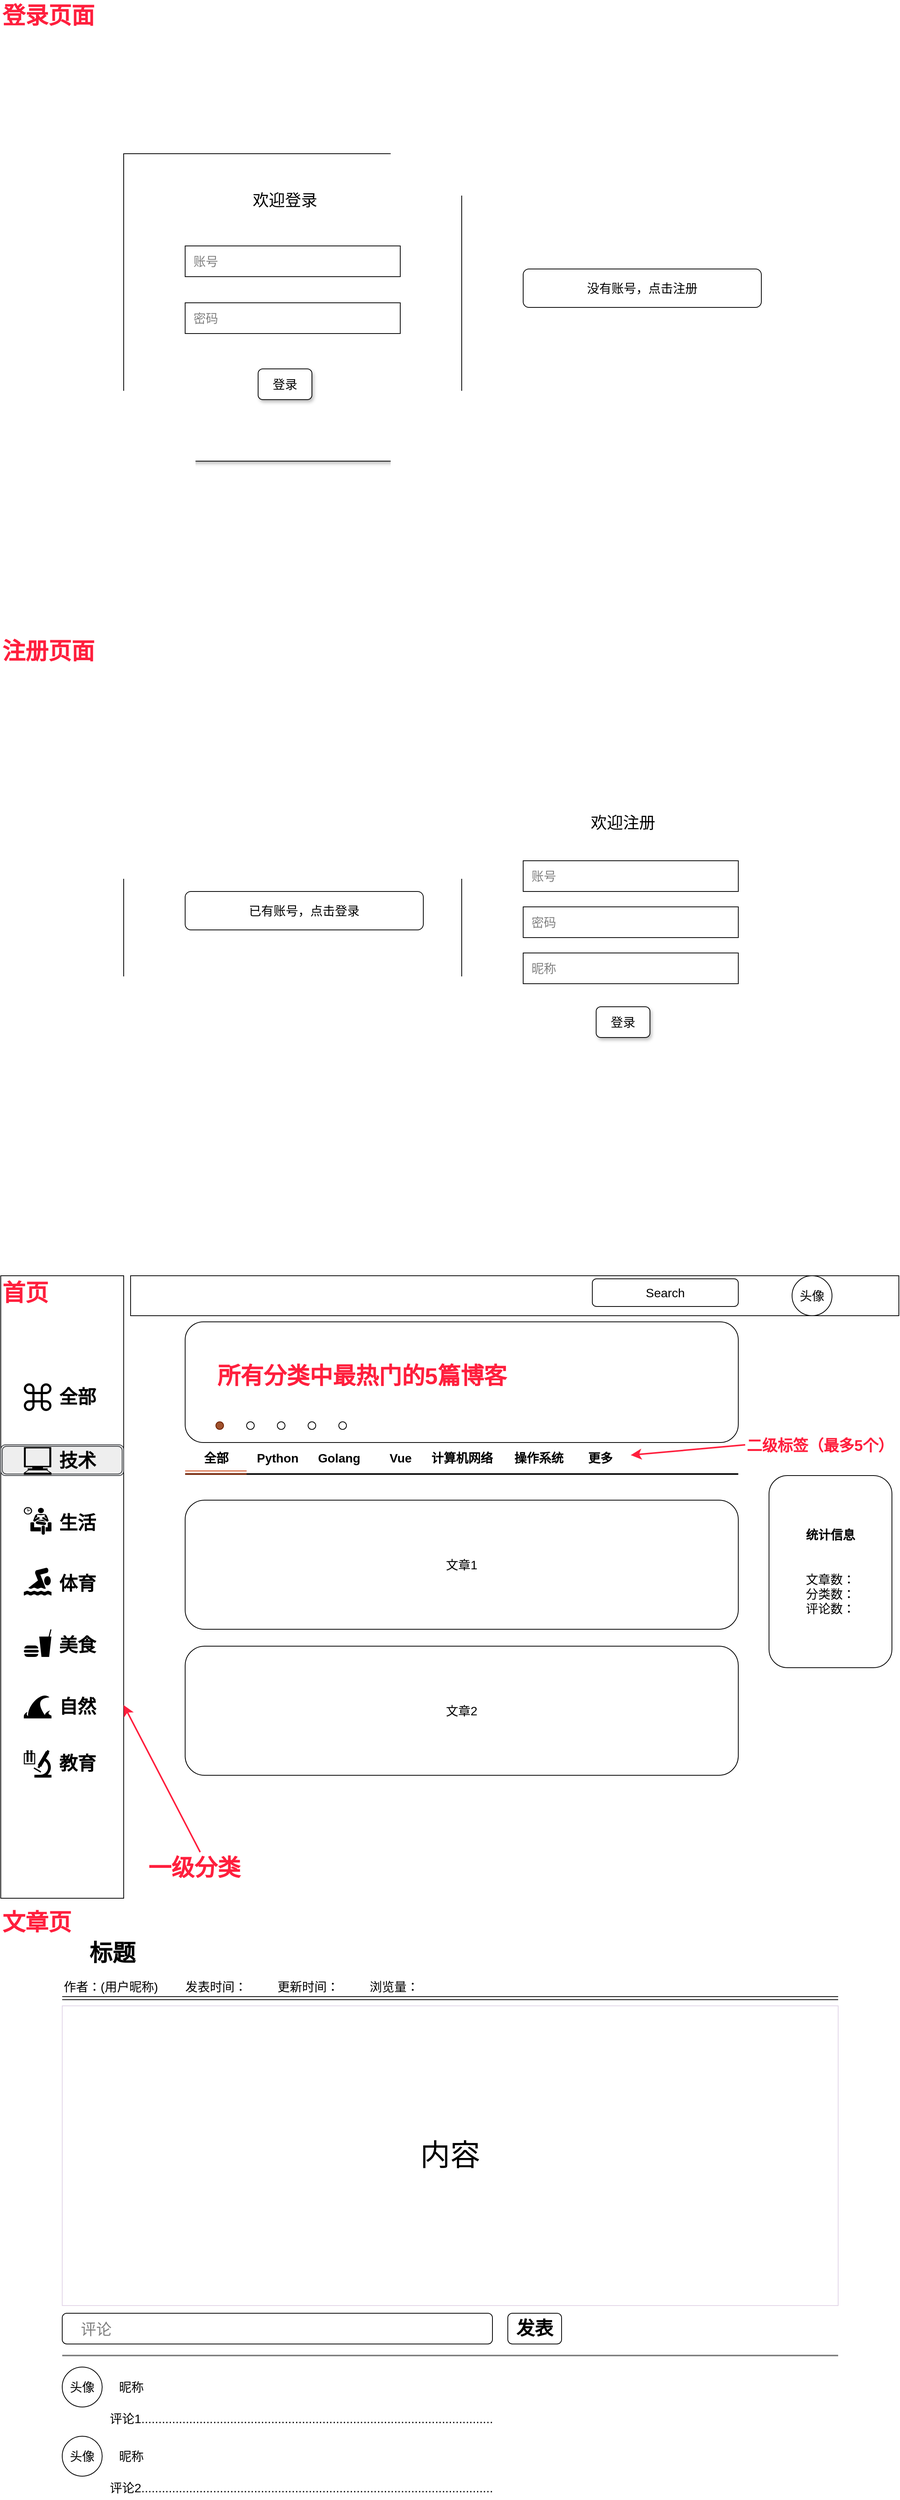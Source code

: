 <mxfile version="21.2.8" type="device">
  <diagram name="第 1 页" id="P-Jv5V4Se5ecnrncMngY">
    <mxGraphModel dx="2960" dy="1731" grid="1" gridSize="10" guides="1" tooltips="1" connect="1" arrows="1" fold="1" page="1" pageScale="1" pageWidth="1169" pageHeight="827" math="0" shadow="0">
      <root>
        <mxCell id="0" />
        <mxCell id="1" parent="0" />
        <mxCell id="DllQNKafJHR4UCHt1TtW-27" value="" style="rounded=0;whiteSpace=wrap;html=1;fontSize=16;" parent="1" vertex="1">
          <mxGeometry y="1660" width="160" height="810" as="geometry" />
        </mxCell>
        <mxCell id="DllQNKafJHR4UCHt1TtW-2" value="" style="rounded=0;whiteSpace=wrap;html=1;fontSize=16;shadow=1;" parent="1" vertex="1">
          <mxGeometry x="160" y="200" width="440" height="400" as="geometry" />
        </mxCell>
        <mxCell id="DllQNKafJHR4UCHt1TtW-3" value="" style="rounded=0;whiteSpace=wrap;html=1;fontSize=16;glass=0;shadow=1;" parent="1" vertex="1">
          <mxGeometry x="600" y="200" width="440" height="400" as="geometry" />
        </mxCell>
        <mxCell id="DllQNKafJHR4UCHt1TtW-4" value="&lt;font color=&quot;#ff1f3d&quot; style=&quot;font-size: 30px;&quot;&gt;&lt;b&gt;登录页面&lt;/b&gt;&lt;/font&gt;" style="text;html=1;strokeColor=none;fillColor=none;align=left;verticalAlign=middle;whiteSpace=wrap;rounded=0;fontSize=16;" parent="1" vertex="1">
          <mxGeometry width="160" height="40" as="geometry" />
        </mxCell>
        <mxCell id="DllQNKafJHR4UCHt1TtW-5" value="&lt;font style=&quot;font-size: 21px;&quot;&gt;欢迎登录&lt;/font&gt;" style="text;html=1;strokeColor=none;fillColor=none;align=center;verticalAlign=middle;whiteSpace=wrap;rounded=0;fontSize=16;" parent="1" vertex="1">
          <mxGeometry x="320" y="240" width="100" height="40" as="geometry" />
        </mxCell>
        <mxCell id="DllQNKafJHR4UCHt1TtW-6" value="&lt;font color=&quot;#808080&quot;&gt;&amp;nbsp; 账号&lt;/font&gt;" style="rounded=0;whiteSpace=wrap;html=1;fontSize=16;align=left;" parent="1" vertex="1">
          <mxGeometry x="240" y="320" width="280" height="40" as="geometry" />
        </mxCell>
        <mxCell id="DllQNKafJHR4UCHt1TtW-7" value="&lt;font color=&quot;#808080&quot;&gt;&amp;nbsp; 密码&lt;/font&gt;" style="rounded=0;whiteSpace=wrap;html=1;fontSize=16;align=left;" parent="1" vertex="1">
          <mxGeometry x="240" y="394" width="280" height="40" as="geometry" />
        </mxCell>
        <mxCell id="DllQNKafJHR4UCHt1TtW-9" value="登录" style="rounded=1;whiteSpace=wrap;html=1;fontSize=16;glass=0;shadow=1;" parent="1" vertex="1">
          <mxGeometry x="335" y="480" width="70" height="40" as="geometry" />
        </mxCell>
        <mxCell id="DllQNKafJHR4UCHt1TtW-10" value="没有账号，点击注册" style="rounded=1;whiteSpace=wrap;html=1;fontSize=16;" parent="1" vertex="1">
          <mxGeometry x="680" y="350" width="310" height="50" as="geometry" />
        </mxCell>
        <mxCell id="DllQNKafJHR4UCHt1TtW-13" value="" style="rounded=0;whiteSpace=wrap;html=1;fontSize=16;shadow=1;" parent="1" vertex="1">
          <mxGeometry x="160" y="1010" width="440" height="400" as="geometry" />
        </mxCell>
        <mxCell id="DllQNKafJHR4UCHt1TtW-14" value="" style="rounded=0;whiteSpace=wrap;html=1;fontSize=16;glass=0;shadow=1;" parent="1" vertex="1">
          <mxGeometry x="600" y="1010" width="440" height="400" as="geometry" />
        </mxCell>
        <mxCell id="DllQNKafJHR4UCHt1TtW-15" value="&lt;font style=&quot;font-size: 21px;&quot;&gt;欢迎注册&lt;/font&gt;" style="text;html=1;strokeColor=none;fillColor=none;align=center;verticalAlign=middle;whiteSpace=wrap;rounded=0;fontSize=16;" parent="1" vertex="1">
          <mxGeometry x="760" y="1050" width="100" height="40" as="geometry" />
        </mxCell>
        <mxCell id="DllQNKafJHR4UCHt1TtW-16" value="&lt;font color=&quot;#808080&quot;&gt;&amp;nbsp; 账号&lt;/font&gt;" style="rounded=0;whiteSpace=wrap;html=1;fontSize=16;align=left;" parent="1" vertex="1">
          <mxGeometry x="680" y="1120" width="280" height="40" as="geometry" />
        </mxCell>
        <mxCell id="DllQNKafJHR4UCHt1TtW-17" value="&lt;font color=&quot;#808080&quot;&gt;&amp;nbsp; 密码&lt;/font&gt;" style="rounded=0;whiteSpace=wrap;html=1;fontSize=16;align=left;" parent="1" vertex="1">
          <mxGeometry x="680" y="1180" width="280" height="40" as="geometry" />
        </mxCell>
        <mxCell id="DllQNKafJHR4UCHt1TtW-18" value="登录" style="rounded=1;whiteSpace=wrap;html=1;fontSize=16;glass=0;shadow=1;" parent="1" vertex="1">
          <mxGeometry x="775" y="1310" width="70" height="40" as="geometry" />
        </mxCell>
        <mxCell id="DllQNKafJHR4UCHt1TtW-19" value="已有账号，点击登录" style="rounded=1;whiteSpace=wrap;html=1;fontSize=16;" parent="1" vertex="1">
          <mxGeometry x="240" y="1160" width="310" height="50" as="geometry" />
        </mxCell>
        <mxCell id="DllQNKafJHR4UCHt1TtW-22" value="&lt;font color=&quot;#808080&quot;&gt;&amp;nbsp; 昵称&lt;/font&gt;" style="rounded=0;whiteSpace=wrap;html=1;fontSize=16;align=left;" parent="1" vertex="1">
          <mxGeometry x="680" y="1240" width="280" height="40" as="geometry" />
        </mxCell>
        <mxCell id="DllQNKafJHR4UCHt1TtW-25" value="&lt;font color=&quot;#ff1f3d&quot; style=&quot;font-size: 30px;&quot;&gt;&lt;b&gt;注册页面&lt;/b&gt;&lt;/font&gt;" style="text;html=1;strokeColor=none;fillColor=none;align=left;verticalAlign=middle;whiteSpace=wrap;rounded=0;fontSize=16;" parent="1" vertex="1">
          <mxGeometry y="827" width="160" height="40" as="geometry" />
        </mxCell>
        <mxCell id="DllQNKafJHR4UCHt1TtW-26" value="&lt;font color=&quot;#ff1f3d&quot; style=&quot;font-size: 30px;&quot;&gt;&lt;b&gt;首页&lt;/b&gt;&lt;/font&gt;" style="text;html=1;strokeColor=none;fillColor=none;align=left;verticalAlign=middle;whiteSpace=wrap;rounded=0;fontSize=16;" parent="1" vertex="1">
          <mxGeometry y="1662" width="160" height="40" as="geometry" />
        </mxCell>
        <mxCell id="DllQNKafJHR4UCHt1TtW-28" value="" style="shape=mxgraph.signs.tech.command;html=1;pointerEvents=1;fillColor=#000000;strokeColor=none;verticalLabelPosition=bottom;verticalAlign=top;align=center;sketch=0;fontSize=16;" parent="1" vertex="1">
          <mxGeometry x="30" y="1800" width="36" height="36" as="geometry" />
        </mxCell>
        <mxCell id="DllQNKafJHR4UCHt1TtW-31" value="&lt;b&gt;&lt;font style=&quot;font-size: 24px;&quot;&gt;全部&lt;/font&gt;&lt;/b&gt;" style="text;html=1;strokeColor=none;fillColor=none;align=center;verticalAlign=middle;whiteSpace=wrap;rounded=0;fontSize=16;" parent="1" vertex="1">
          <mxGeometry x="70" y="1803" width="60" height="30" as="geometry" />
        </mxCell>
        <mxCell id="DllQNKafJHR4UCHt1TtW-35" value="&lt;b&gt;&lt;font style=&quot;font-size: 24px;&quot;&gt;生活&lt;/font&gt;&lt;/b&gt;" style="text;html=1;strokeColor=none;fillColor=none;align=center;verticalAlign=middle;whiteSpace=wrap;rounded=0;fontSize=16;" parent="1" vertex="1">
          <mxGeometry x="70" y="1967" width="60" height="30" as="geometry" />
        </mxCell>
        <mxCell id="DllQNKafJHR4UCHt1TtW-37" value="" style="shape=mxgraph.signs.people.waiting_room_2;html=1;pointerEvents=1;fillColor=#000000;strokeColor=none;verticalLabelPosition=bottom;verticalAlign=top;align=center;sketch=0;fontSize=16;" parent="1" vertex="1">
          <mxGeometry x="30" y="1961" width="36" height="36" as="geometry" />
        </mxCell>
        <mxCell id="DllQNKafJHR4UCHt1TtW-38" value="" style="shape=mxgraph.signs.sports.swimming_1;html=1;pointerEvents=1;fillColor=#000000;strokeColor=none;verticalLabelPosition=bottom;verticalAlign=top;align=center;sketch=0;fontSize=16;" parent="1" vertex="1">
          <mxGeometry x="30" y="2040" width="36" height="36" as="geometry" />
        </mxCell>
        <mxCell id="DllQNKafJHR4UCHt1TtW-39" value="&lt;b&gt;&lt;font style=&quot;font-size: 24px;&quot;&gt;体育&lt;/font&gt;&lt;/b&gt;" style="text;html=1;strokeColor=none;fillColor=none;align=center;verticalAlign=middle;whiteSpace=wrap;rounded=0;fontSize=16;" parent="1" vertex="1">
          <mxGeometry x="70" y="2046" width="60" height="30" as="geometry" />
        </mxCell>
        <mxCell id="DllQNKafJHR4UCHt1TtW-40" value="" style="shape=mxgraph.signs.food.fast_food;html=1;pointerEvents=1;fillColor=#000000;strokeColor=none;verticalLabelPosition=bottom;verticalAlign=top;align=center;sketch=0;fontSize=16;" parent="1" vertex="1">
          <mxGeometry x="30" y="2120" width="36" height="36" as="geometry" />
        </mxCell>
        <mxCell id="DllQNKafJHR4UCHt1TtW-41" value="&lt;span style=&quot;font-size: 24px;&quot;&gt;&lt;b&gt;美食&lt;/b&gt;&lt;/span&gt;" style="text;html=1;strokeColor=none;fillColor=none;align=center;verticalAlign=middle;whiteSpace=wrap;rounded=0;fontSize=16;" parent="1" vertex="1">
          <mxGeometry x="70" y="2126" width="60" height="30" as="geometry" />
        </mxCell>
        <mxCell id="DllQNKafJHR4UCHt1TtW-42" value="" style="shape=mxgraph.signs.nature.tsunami;html=1;pointerEvents=1;fillColor=#000000;strokeColor=none;verticalLabelPosition=bottom;verticalAlign=top;align=center;sketch=0;fontSize=16;" parent="1" vertex="1">
          <mxGeometry x="30" y="2200" width="36" height="36" as="geometry" />
        </mxCell>
        <mxCell id="DllQNKafJHR4UCHt1TtW-43" value="&lt;span style=&quot;font-size: 24px;&quot;&gt;&lt;b&gt;自然&lt;/b&gt;&lt;/span&gt;" style="text;html=1;strokeColor=none;fillColor=none;align=center;verticalAlign=middle;whiteSpace=wrap;rounded=0;fontSize=16;" parent="1" vertex="1">
          <mxGeometry x="70" y="2206" width="60" height="30" as="geometry" />
        </mxCell>
        <mxCell id="DllQNKafJHR4UCHt1TtW-47" value="&lt;span style=&quot;font-size: 24px;&quot;&gt;&lt;b&gt;教育&lt;/b&gt;&lt;/span&gt;" style="text;html=1;strokeColor=none;fillColor=none;align=center;verticalAlign=middle;whiteSpace=wrap;rounded=0;fontSize=16;" parent="1" vertex="1">
          <mxGeometry x="70" y="2280" width="60" height="30" as="geometry" />
        </mxCell>
        <mxCell id="DllQNKafJHR4UCHt1TtW-48" value="" style="shape=mxgraph.signs.science.laboratory;html=1;pointerEvents=1;fillColor=#000000;strokeColor=none;verticalLabelPosition=bottom;verticalAlign=top;align=center;sketch=0;fontSize=16;aspect=fixed;" parent="1" vertex="1">
          <mxGeometry x="30" y="2277" width="36" height="36" as="geometry" />
        </mxCell>
        <mxCell id="DllQNKafJHR4UCHt1TtW-50" value="" style="shape=ext;double=1;rounded=1;whiteSpace=wrap;html=1;fontSize=16;fillColor=#eeeeee;strokeColor=#36393d;" parent="1" vertex="1">
          <mxGeometry y="1880" width="160" height="40" as="geometry" />
        </mxCell>
        <mxCell id="DllQNKafJHR4UCHt1TtW-34" value="" style="shape=mxgraph.signs.tech.computer;html=1;pointerEvents=1;fillColor=#000000;strokeColor=none;verticalLabelPosition=bottom;verticalAlign=top;align=center;sketch=0;fontSize=16;aspect=fixed;" parent="1" vertex="1">
          <mxGeometry x="30" y="1883" width="36" height="36" as="geometry" />
        </mxCell>
        <mxCell id="DllQNKafJHR4UCHt1TtW-33" value="&lt;b&gt;&lt;font style=&quot;font-size: 24px;&quot;&gt;技术&lt;/font&gt;&lt;/b&gt;" style="text;html=1;strokeColor=none;fillColor=none;align=center;verticalAlign=middle;whiteSpace=wrap;rounded=0;fontSize=16;" parent="1" vertex="1">
          <mxGeometry x="70" y="1886" width="60" height="30" as="geometry" />
        </mxCell>
        <mxCell id="DllQNKafJHR4UCHt1TtW-51" value="" style="line;strokeWidth=2;html=1;fontSize=16;" parent="1" vertex="1">
          <mxGeometry x="240" y="1913" width="720" height="10" as="geometry" />
        </mxCell>
        <mxCell id="DllQNKafJHR4UCHt1TtW-52" value="全部" style="text;strokeColor=none;fillColor=none;html=1;fontSize=16;fontStyle=1;verticalAlign=middle;align=center;" parent="1" vertex="1">
          <mxGeometry x="240" y="1877" width="80" height="40" as="geometry" />
        </mxCell>
        <mxCell id="DllQNKafJHR4UCHt1TtW-53" value="Python" style="text;strokeColor=none;fillColor=none;html=1;fontSize=16;fontStyle=1;verticalAlign=middle;align=center;" parent="1" vertex="1">
          <mxGeometry x="320" y="1877" width="80" height="40" as="geometry" />
        </mxCell>
        <mxCell id="DllQNKafJHR4UCHt1TtW-54" value="Golang" style="text;strokeColor=none;fillColor=none;html=1;fontSize=16;fontStyle=1;verticalAlign=middle;align=center;" parent="1" vertex="1">
          <mxGeometry x="400" y="1877" width="80" height="40" as="geometry" />
        </mxCell>
        <mxCell id="DllQNKafJHR4UCHt1TtW-55" value="Vue" style="text;strokeColor=none;fillColor=none;html=1;fontSize=16;fontStyle=1;verticalAlign=middle;align=center;" parent="1" vertex="1">
          <mxGeometry x="480" y="1877" width="80" height="40" as="geometry" />
        </mxCell>
        <mxCell id="DllQNKafJHR4UCHt1TtW-56" value="计算机网络" style="text;strokeColor=none;fillColor=none;html=1;fontSize=16;fontStyle=1;verticalAlign=middle;align=center;" parent="1" vertex="1">
          <mxGeometry x="560" y="1877" width="80" height="40" as="geometry" />
        </mxCell>
        <mxCell id="DllQNKafJHR4UCHt1TtW-57" value="操作系统" style="text;strokeColor=none;fillColor=none;html=1;fontSize=16;fontStyle=1;verticalAlign=middle;align=center;" parent="1" vertex="1">
          <mxGeometry x="660" y="1877" width="80" height="40" as="geometry" />
        </mxCell>
        <mxCell id="DllQNKafJHR4UCHt1TtW-58" value="更多" style="text;strokeColor=none;fillColor=none;html=1;fontSize=16;fontStyle=1;verticalAlign=middle;align=center;" parent="1" vertex="1">
          <mxGeometry x="740" y="1877" width="80" height="40" as="geometry" />
        </mxCell>
        <mxCell id="DllQNKafJHR4UCHt1TtW-59" value="" style="rounded=1;whiteSpace=wrap;html=1;fontSize=16;" parent="1" vertex="1">
          <mxGeometry x="240" y="1720" width="720" height="157" as="geometry" />
        </mxCell>
        <mxCell id="DllQNKafJHR4UCHt1TtW-60" value="" style="ellipse;whiteSpace=wrap;html=1;aspect=fixed;fontSize=16;fillColor=#a0522d;strokeColor=#6D1F00;fontColor=#ffffff;" parent="1" vertex="1">
          <mxGeometry x="280" y="1850" width="10" height="10" as="geometry" />
        </mxCell>
        <mxCell id="DllQNKafJHR4UCHt1TtW-63" value="" style="ellipse;whiteSpace=wrap;html=1;aspect=fixed;fontSize=16;" parent="1" vertex="1">
          <mxGeometry x="320" y="1850" width="10" height="10" as="geometry" />
        </mxCell>
        <mxCell id="DllQNKafJHR4UCHt1TtW-64" value="" style="ellipse;whiteSpace=wrap;html=1;aspect=fixed;fontSize=16;" parent="1" vertex="1">
          <mxGeometry x="360" y="1850" width="10" height="10" as="geometry" />
        </mxCell>
        <mxCell id="DllQNKafJHR4UCHt1TtW-65" value="" style="ellipse;whiteSpace=wrap;html=1;aspect=fixed;fontSize=16;" parent="1" vertex="1">
          <mxGeometry x="400" y="1850" width="10" height="10" as="geometry" />
        </mxCell>
        <mxCell id="DllQNKafJHR4UCHt1TtW-66" value="" style="ellipse;whiteSpace=wrap;html=1;aspect=fixed;fontSize=16;" parent="1" vertex="1">
          <mxGeometry x="440" y="1850" width="10" height="10" as="geometry" />
        </mxCell>
        <mxCell id="DllQNKafJHR4UCHt1TtW-67" value="&lt;b&gt;统计信息&lt;/b&gt;&lt;br&gt;&lt;span style=&quot;background-color: initial; text-align: left;&quot;&gt;&lt;br&gt;&lt;br&gt;文章数：&lt;/span&gt;&lt;br&gt;&lt;div style=&quot;text-align: left;&quot;&gt;&lt;span style=&quot;background-color: initial;&quot;&gt;分类数：&lt;/span&gt;&lt;/div&gt;&lt;div style=&quot;text-align: left;&quot;&gt;&lt;span style=&quot;background-color: initial;&quot;&gt;评论数：&lt;/span&gt;&lt;/div&gt;" style="rounded=1;whiteSpace=wrap;html=1;fontSize=16;" parent="1" vertex="1">
          <mxGeometry x="1000" y="1920" width="160" height="250" as="geometry" />
        </mxCell>
        <mxCell id="DllQNKafJHR4UCHt1TtW-68" value="" style="rounded=0;whiteSpace=wrap;html=1;fontSize=16;" parent="1" vertex="1">
          <mxGeometry x="169" y="1660" width="1000" height="52" as="geometry" />
        </mxCell>
        <mxCell id="DllQNKafJHR4UCHt1TtW-69" value="Search" style="rounded=1;whiteSpace=wrap;html=1;fontSize=16;" parent="1" vertex="1">
          <mxGeometry x="770" y="1664" width="190" height="36" as="geometry" />
        </mxCell>
        <mxCell id="DllQNKafJHR4UCHt1TtW-70" value="头像" style="ellipse;whiteSpace=wrap;html=1;aspect=fixed;fontSize=16;" parent="1" vertex="1">
          <mxGeometry x="1030" y="1660" width="52" height="52" as="geometry" />
        </mxCell>
        <mxCell id="DllQNKafJHR4UCHt1TtW-71" value="文章1" style="rounded=1;whiteSpace=wrap;html=1;fontSize=16;" parent="1" vertex="1">
          <mxGeometry x="240" y="1952" width="720" height="168" as="geometry" />
        </mxCell>
        <mxCell id="DllQNKafJHR4UCHt1TtW-72" value="文章2" style="rounded=1;whiteSpace=wrap;html=1;fontSize=16;" parent="1" vertex="1">
          <mxGeometry x="240" y="2142" width="720" height="168" as="geometry" />
        </mxCell>
        <mxCell id="DllQNKafJHR4UCHt1TtW-74" style="edgeStyle=none;curved=1;rounded=0;orthogonalLoop=1;jettySize=auto;html=1;exitX=0.75;exitY=1;exitDx=0;exitDy=0;fontSize=12;startSize=8;endSize=8;" parent="1" source="DllQNKafJHR4UCHt1TtW-52" target="DllQNKafJHR4UCHt1TtW-52" edge="1">
          <mxGeometry relative="1" as="geometry" />
        </mxCell>
        <mxCell id="DllQNKafJHR4UCHt1TtW-75" value="" style="shape=link;html=1;rounded=0;fontSize=12;startSize=8;endSize=8;curved=1;fillColor=#fa6800;strokeColor=#C73500;" parent="1" edge="1">
          <mxGeometry width="100" relative="1" as="geometry">
            <mxPoint x="240" y="1916" as="sourcePoint" />
            <mxPoint x="320" y="1916" as="targetPoint" />
          </mxGeometry>
        </mxCell>
        <mxCell id="DllQNKafJHR4UCHt1TtW-76" value="&lt;font color=&quot;#ff1f3d&quot; style=&quot;font-size: 30px;&quot;&gt;&lt;b&gt;文章页&lt;/b&gt;&lt;/font&gt;" style="text;html=1;strokeColor=none;fillColor=none;align=left;verticalAlign=middle;whiteSpace=wrap;rounded=0;fontSize=16;" parent="1" vertex="1">
          <mxGeometry y="2481" width="160" height="40" as="geometry" />
        </mxCell>
        <mxCell id="DllQNKafJHR4UCHt1TtW-78" value="" style="shape=link;html=1;rounded=0;fontSize=12;startSize=8;endSize=8;curved=1;" parent="1" edge="1">
          <mxGeometry width="100" relative="1" as="geometry">
            <mxPoint x="80" y="2600" as="sourcePoint" />
            <mxPoint x="1090" y="2600" as="targetPoint" />
          </mxGeometry>
        </mxCell>
        <mxCell id="DllQNKafJHR4UCHt1TtW-79" value="&lt;b&gt;&lt;font style=&quot;font-size: 30px;&quot;&gt;&amp;nbsp; &amp;nbsp; 标题&lt;/font&gt;&lt;/b&gt;" style="text;html=1;strokeColor=none;fillColor=none;align=left;verticalAlign=middle;whiteSpace=wrap;rounded=0;fontSize=16;" parent="1" vertex="1">
          <mxGeometry x="80" y="2521" width="200" height="39" as="geometry" />
        </mxCell>
        <mxCell id="DllQNKafJHR4UCHt1TtW-80" value="作者：(用户昵称)&amp;nbsp; &amp;nbsp; &amp;nbsp; &amp;nbsp; 发表时间：&amp;nbsp; &amp;nbsp; &amp;nbsp; &amp;nbsp; &amp;nbsp;更新时间：&amp;nbsp; &amp;nbsp; &amp;nbsp; &amp;nbsp; &amp;nbsp;浏览量：" style="text;html=1;strokeColor=none;fillColor=none;align=left;verticalAlign=middle;whiteSpace=wrap;rounded=0;fontSize=16;" parent="1" vertex="1">
          <mxGeometry x="80" y="2570" width="480" height="30" as="geometry" />
        </mxCell>
        <mxCell id="DllQNKafJHR4UCHt1TtW-82" value="&lt;font style=&quot;font-size: 39px;&quot;&gt;内容&lt;/font&gt;" style="rounded=0;whiteSpace=wrap;html=1;fontSize=16;strokeColor=#E1D5E7;" parent="1" vertex="1">
          <mxGeometry x="80" y="2610" width="1010" height="390" as="geometry" />
        </mxCell>
        <mxCell id="DllQNKafJHR4UCHt1TtW-83" value="&lt;font color=&quot;#808080&quot; style=&quot;font-size: 20px;&quot;&gt;&amp;nbsp; &amp;nbsp; 评论&lt;/font&gt;" style="rounded=1;whiteSpace=wrap;html=1;fontSize=16;align=left;" parent="1" vertex="1">
          <mxGeometry x="80" y="3010" width="560" height="40" as="geometry" />
        </mxCell>
        <mxCell id="DllQNKafJHR4UCHt1TtW-84" value="&lt;font style=&quot;font-size: 24px;&quot;&gt;&lt;b&gt;发表&lt;/b&gt;&lt;/font&gt;" style="rounded=1;whiteSpace=wrap;html=1;fontSize=16;" parent="1" vertex="1">
          <mxGeometry x="660" y="3010" width="70" height="40" as="geometry" />
        </mxCell>
        <mxCell id="DllQNKafJHR4UCHt1TtW-85" value="" style="line;strokeWidth=2;html=1;fontSize=16;strokeColor=#808080;" parent="1" vertex="1">
          <mxGeometry x="80" y="3060" width="1010" height="10" as="geometry" />
        </mxCell>
        <mxCell id="DllQNKafJHR4UCHt1TtW-86" value="头像" style="ellipse;whiteSpace=wrap;html=1;aspect=fixed;fontSize=16;" parent="1" vertex="1">
          <mxGeometry x="80" y="3080" width="52" height="52" as="geometry" />
        </mxCell>
        <mxCell id="DllQNKafJHR4UCHt1TtW-89" value="昵称" style="text;html=1;strokeColor=none;fillColor=none;align=center;verticalAlign=middle;whiteSpace=wrap;rounded=0;fontSize=16;" parent="1" vertex="1">
          <mxGeometry x="140" y="3091" width="60" height="30" as="geometry" />
        </mxCell>
        <mxCell id="DllQNKafJHR4UCHt1TtW-90" value="评论1......................................................................................................." style="text;html=1;strokeColor=none;fillColor=none;align=left;verticalAlign=middle;whiteSpace=wrap;rounded=0;fontSize=16;" parent="1" vertex="1">
          <mxGeometry x="140" y="3132" width="950" height="30" as="geometry" />
        </mxCell>
        <mxCell id="DllQNKafJHR4UCHt1TtW-91" value="头像" style="ellipse;whiteSpace=wrap;html=1;aspect=fixed;fontSize=16;" parent="1" vertex="1">
          <mxGeometry x="80" y="3170" width="52" height="52" as="geometry" />
        </mxCell>
        <mxCell id="DllQNKafJHR4UCHt1TtW-92" value="昵称" style="text;html=1;strokeColor=none;fillColor=none;align=center;verticalAlign=middle;whiteSpace=wrap;rounded=0;fontSize=16;" parent="1" vertex="1">
          <mxGeometry x="140" y="3181" width="60" height="30" as="geometry" />
        </mxCell>
        <mxCell id="DllQNKafJHR4UCHt1TtW-93" value="评论2......................................................................................................." style="text;html=1;strokeColor=none;fillColor=none;align=left;verticalAlign=middle;whiteSpace=wrap;rounded=0;fontSize=16;" parent="1" vertex="1">
          <mxGeometry x="140" y="3222" width="950" height="30" as="geometry" />
        </mxCell>
        <mxCell id="JFX0EzHJOmrDcy7GAr1K-1" value="&lt;font color=&quot;#ff1f3d&quot; style=&quot;font-size: 30px;&quot;&gt;&lt;b&gt;所有分类中最热门的5篇博客&lt;/b&gt;&lt;/font&gt;" style="text;html=1;strokeColor=none;fillColor=none;align=left;verticalAlign=middle;whiteSpace=wrap;rounded=0;fontSize=16;" vertex="1" parent="1">
          <mxGeometry x="280" y="1770" width="390" height="40" as="geometry" />
        </mxCell>
        <mxCell id="JFX0EzHJOmrDcy7GAr1K-4" value="" style="edgeStyle=none;curved=1;rounded=0;orthogonalLoop=1;jettySize=auto;html=1;fontSize=12;startSize=8;endSize=8;strokeColor=#FF1F3D;strokeWidth=2;" edge="1" parent="1" source="JFX0EzHJOmrDcy7GAr1K-2" target="DllQNKafJHR4UCHt1TtW-27">
          <mxGeometry relative="1" as="geometry" />
        </mxCell>
        <mxCell id="JFX0EzHJOmrDcy7GAr1K-2" value="&lt;font color=&quot;#ff1f3d&quot; style=&quot;font-size: 30px;&quot;&gt;&lt;b&gt;一级分类&lt;/b&gt;&lt;/font&gt;" style="text;html=1;strokeColor=none;fillColor=none;align=left;verticalAlign=middle;whiteSpace=wrap;rounded=0;fontSize=16;" vertex="1" parent="1">
          <mxGeometry x="190" y="2410" width="160" height="40" as="geometry" />
        </mxCell>
        <mxCell id="JFX0EzHJOmrDcy7GAr1K-3" value="" style="endArrow=classic;html=1;rounded=0;fontSize=12;startSize=8;endSize=8;curved=1;" edge="1" parent="1" target="DllQNKafJHR4UCHt1TtW-27">
          <mxGeometry width="50" height="50" relative="1" as="geometry">
            <mxPoint x="160" y="2410" as="sourcePoint" />
            <mxPoint x="210" y="2360" as="targetPoint" />
          </mxGeometry>
        </mxCell>
        <mxCell id="JFX0EzHJOmrDcy7GAr1K-5" value="&lt;font size=&quot;1&quot; color=&quot;#ff1f3d&quot; style=&quot;&quot;&gt;&lt;b style=&quot;font-size: 20px;&quot;&gt;二级标签（最多5个）&lt;/b&gt;&lt;/font&gt;" style="text;html=1;strokeColor=none;fillColor=none;align=left;verticalAlign=middle;whiteSpace=wrap;rounded=0;fontSize=16;" vertex="1" parent="1">
          <mxGeometry x="969" y="1860" width="200" height="40" as="geometry" />
        </mxCell>
        <mxCell id="JFX0EzHJOmrDcy7GAr1K-7" value="" style="endArrow=classic;html=1;rounded=0;fontSize=12;startSize=8;endSize=8;curved=1;exitX=0;exitY=0.5;exitDx=0;exitDy=0;strokeColor=#FF1F3D;strokeWidth=2;" edge="1" parent="1" source="JFX0EzHJOmrDcy7GAr1K-5" target="DllQNKafJHR4UCHt1TtW-58">
          <mxGeometry width="50" height="50" relative="1" as="geometry">
            <mxPoint x="330" y="2060" as="sourcePoint" />
            <mxPoint x="380" y="2010" as="targetPoint" />
          </mxGeometry>
        </mxCell>
      </root>
    </mxGraphModel>
  </diagram>
</mxfile>
